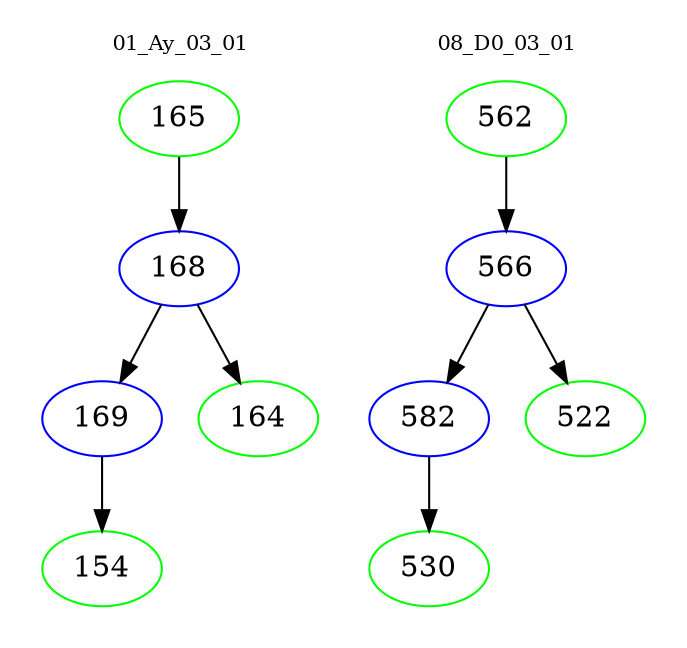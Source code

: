 digraph{
subgraph cluster_0 {
color = white
label = "01_Ay_03_01";
fontsize=10;
T0_165 [label="165", color="green"]
T0_165 -> T0_168 [color="black"]
T0_168 [label="168", color="blue"]
T0_168 -> T0_169 [color="black"]
T0_169 [label="169", color="blue"]
T0_169 -> T0_154 [color="black"]
T0_154 [label="154", color="green"]
T0_168 -> T0_164 [color="black"]
T0_164 [label="164", color="green"]
}
subgraph cluster_1 {
color = white
label = "08_D0_03_01";
fontsize=10;
T1_562 [label="562", color="green"]
T1_562 -> T1_566 [color="black"]
T1_566 [label="566", color="blue"]
T1_566 -> T1_582 [color="black"]
T1_582 [label="582", color="blue"]
T1_582 -> T1_530 [color="black"]
T1_530 [label="530", color="green"]
T1_566 -> T1_522 [color="black"]
T1_522 [label="522", color="green"]
}
}
